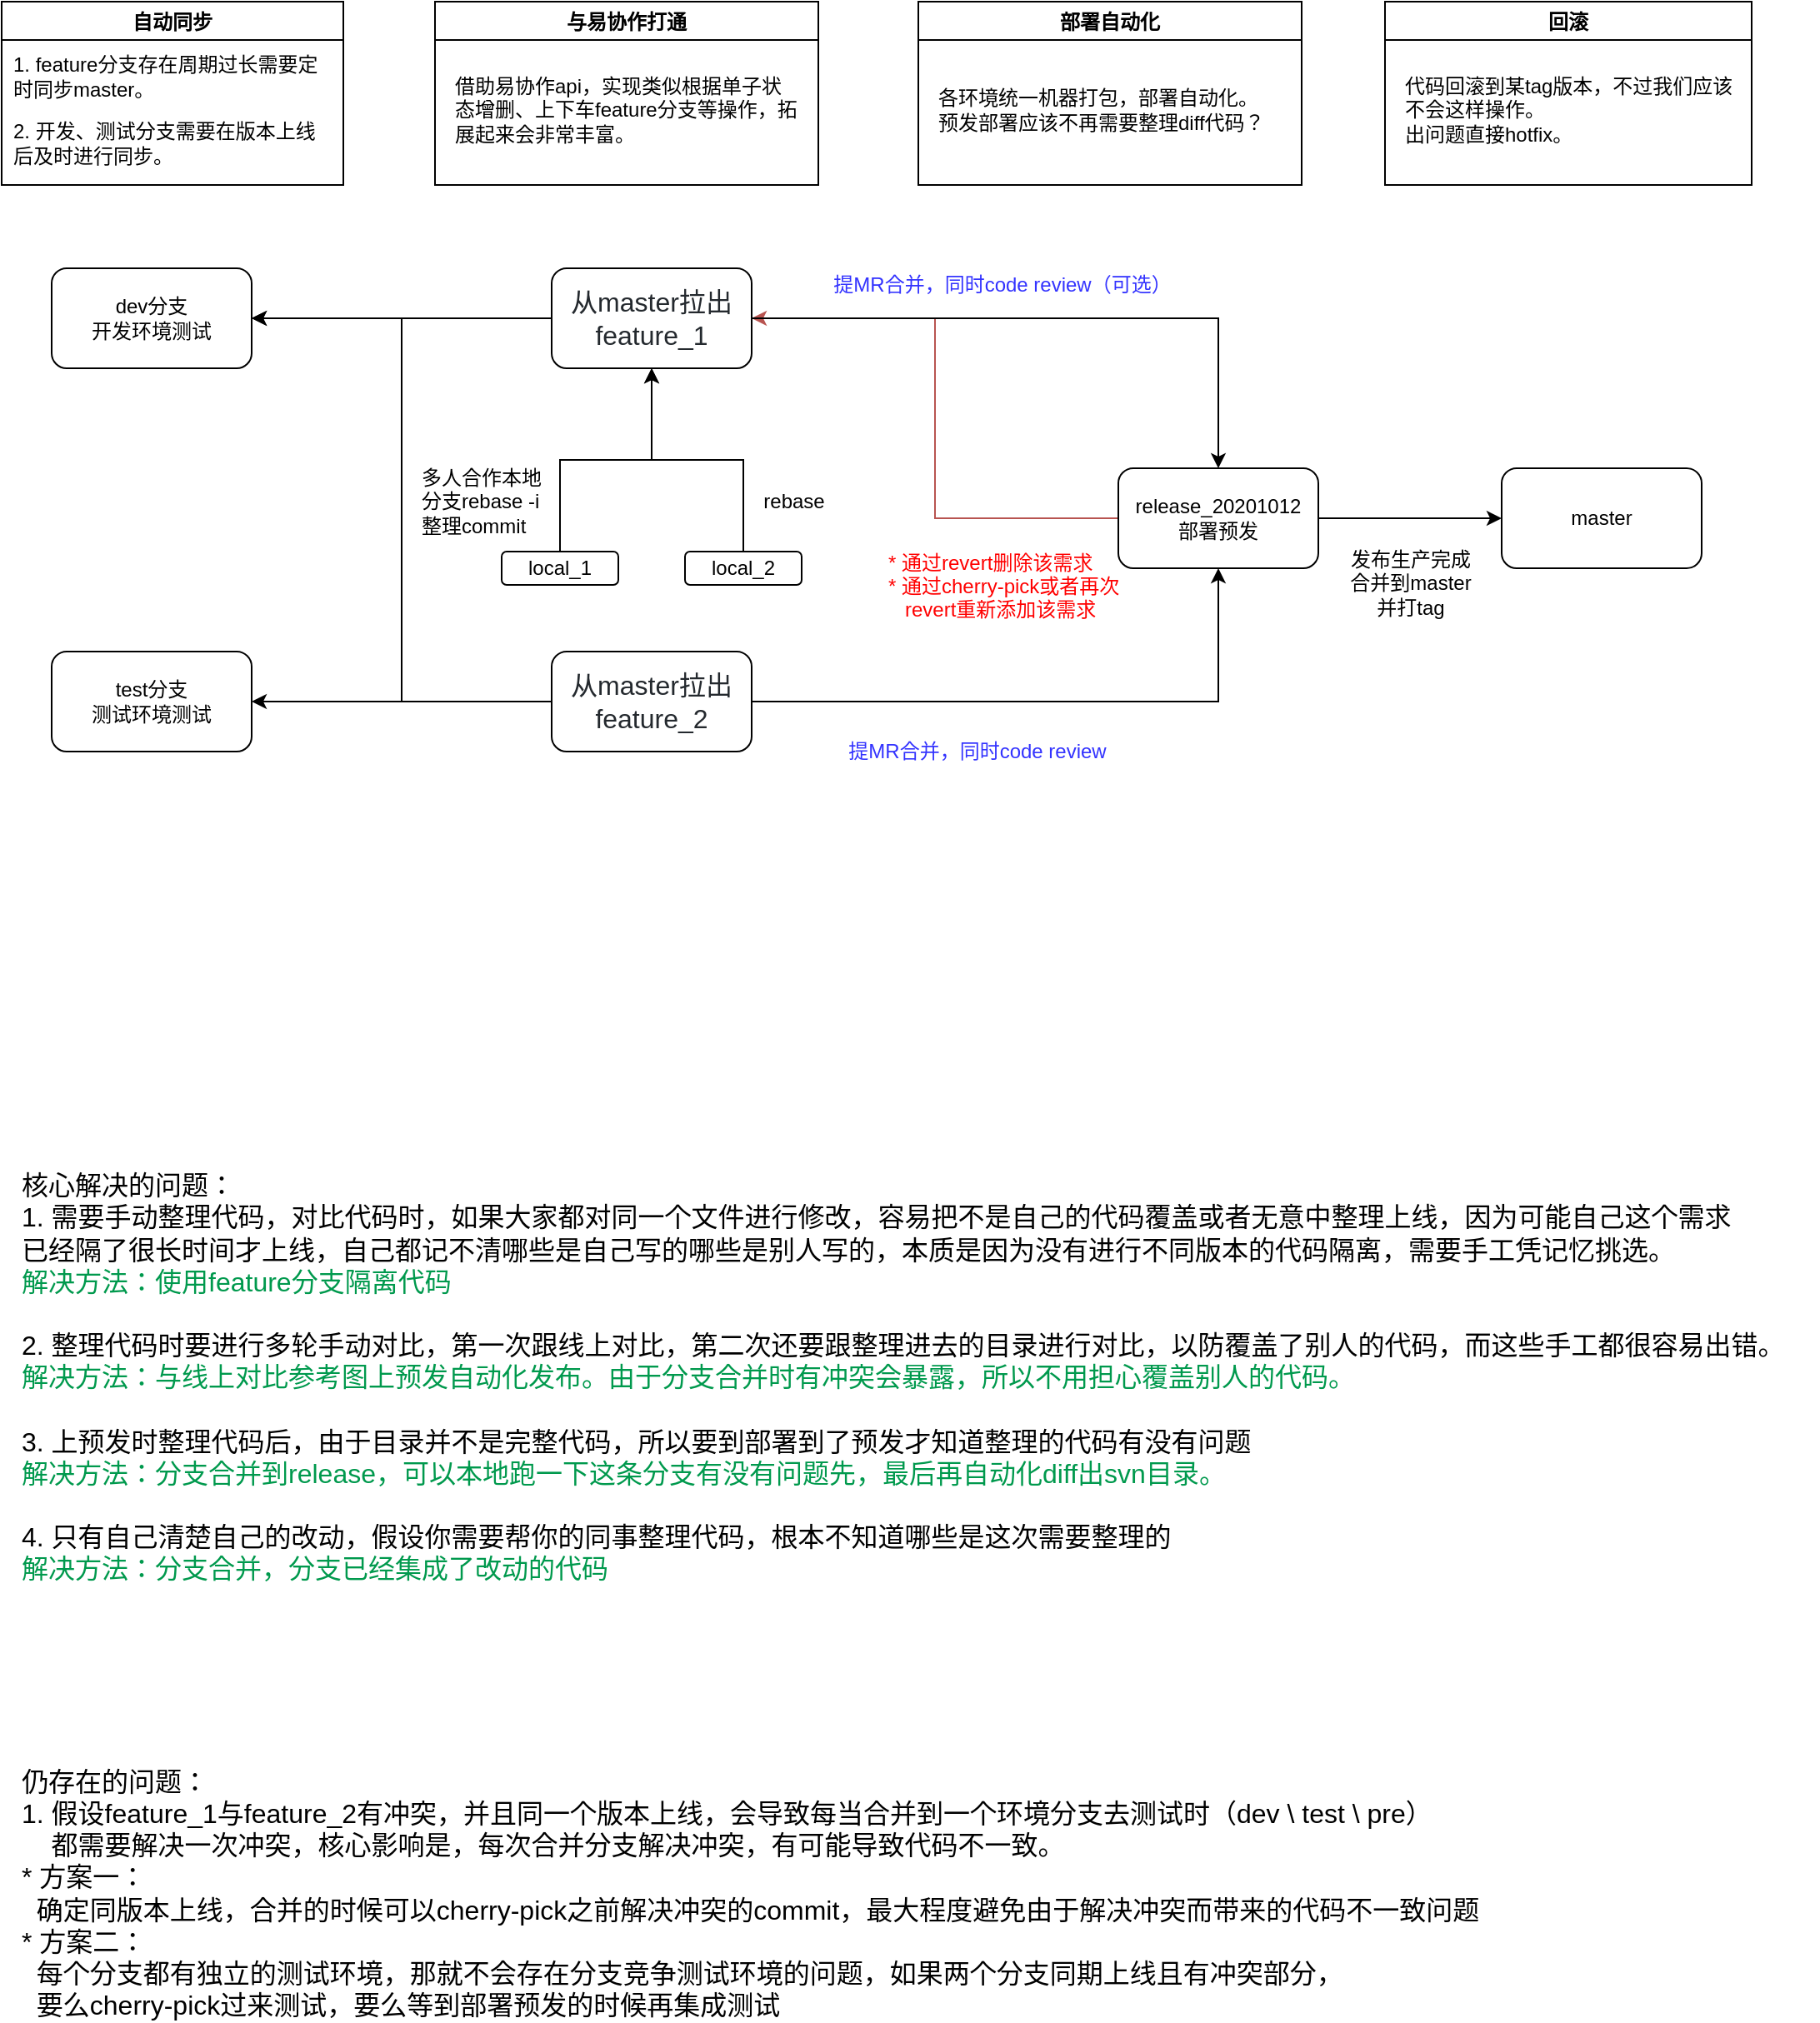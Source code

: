 <mxfile version="13.8.3" type="github">
  <diagram id="jeHmpw0TtRaYDynAjy10" name="Page-1">
    <mxGraphModel dx="1298" dy="727" grid="1" gridSize="10" guides="1" tooltips="1" connect="1" arrows="1" fold="1" page="1" pageScale="1" pageWidth="1169" pageHeight="1654" math="0" shadow="0">
      <root>
        <mxCell id="0" />
        <mxCell id="1" parent="0" />
        <mxCell id="oKsZvAFN4aBbrpxNf6T7-8" value="master" style="rounded=1;whiteSpace=wrap;html=1;" parent="1" vertex="1">
          <mxGeometry x="970" y="350" width="120" height="60" as="geometry" />
        </mxCell>
        <mxCell id="oKsZvAFN4aBbrpxNf6T7-28" style="edgeStyle=orthogonalEdgeStyle;rounded=0;orthogonalLoop=1;jettySize=auto;html=1;exitX=1;exitY=0.5;exitDx=0;exitDy=0;" parent="1" source="oKsZvAFN4aBbrpxNf6T7-9" edge="1">
          <mxGeometry relative="1" as="geometry">
            <mxPoint x="970" y="380" as="targetPoint" />
          </mxGeometry>
        </mxCell>
        <mxCell id="oKsZvAFN4aBbrpxNf6T7-30" style="edgeStyle=orthogonalEdgeStyle;rounded=0;orthogonalLoop=1;jettySize=auto;html=1;entryX=1;entryY=0.5;entryDx=0;entryDy=0;fillColor=#f8cecc;strokeColor=#b85450;" parent="1" source="oKsZvAFN4aBbrpxNf6T7-9" target="oKsZvAFN4aBbrpxNf6T7-12" edge="1">
          <mxGeometry relative="1" as="geometry" />
        </mxCell>
        <mxCell id="oKsZvAFN4aBbrpxNf6T7-9" value="release_20201012&lt;br&gt;部署预发" style="rounded=1;whiteSpace=wrap;html=1;" parent="1" vertex="1">
          <mxGeometry x="740" y="350" width="120" height="60" as="geometry" />
        </mxCell>
        <mxCell id="oKsZvAFN4aBbrpxNf6T7-10" value="test分支&lt;br&gt;测试环境测试" style="rounded=1;whiteSpace=wrap;html=1;" parent="1" vertex="1">
          <mxGeometry x="100" y="460" width="120" height="60" as="geometry" />
        </mxCell>
        <mxCell id="oKsZvAFN4aBbrpxNf6T7-11" value="dev分支&lt;br&gt;开发环境测试" style="rounded=1;whiteSpace=wrap;html=1;" parent="1" vertex="1">
          <mxGeometry x="100" y="230" width="120" height="60" as="geometry" />
        </mxCell>
        <mxCell id="oKsZvAFN4aBbrpxNf6T7-20" style="edgeStyle=orthogonalEdgeStyle;rounded=0;orthogonalLoop=1;jettySize=auto;html=1;entryX=1;entryY=0.5;entryDx=0;entryDy=0;" parent="1" source="oKsZvAFN4aBbrpxNf6T7-12" target="oKsZvAFN4aBbrpxNf6T7-11" edge="1">
          <mxGeometry relative="1" as="geometry" />
        </mxCell>
        <mxCell id="oKsZvAFN4aBbrpxNf6T7-24" style="edgeStyle=orthogonalEdgeStyle;rounded=0;orthogonalLoop=1;jettySize=auto;html=1;exitX=0;exitY=0.5;exitDx=0;exitDy=0;entryX=1;entryY=0.5;entryDx=0;entryDy=0;" parent="1" source="oKsZvAFN4aBbrpxNf6T7-12" target="oKsZvAFN4aBbrpxNf6T7-10" edge="1">
          <mxGeometry relative="1" as="geometry" />
        </mxCell>
        <mxCell id="oKsZvAFN4aBbrpxNf6T7-25" style="edgeStyle=orthogonalEdgeStyle;rounded=0;orthogonalLoop=1;jettySize=auto;html=1;exitX=1;exitY=0.5;exitDx=0;exitDy=0;entryX=0.5;entryY=0;entryDx=0;entryDy=0;" parent="1" source="oKsZvAFN4aBbrpxNf6T7-12" target="oKsZvAFN4aBbrpxNf6T7-9" edge="1">
          <mxGeometry relative="1" as="geometry">
            <Array as="points">
              <mxPoint x="800" y="260" />
            </Array>
          </mxGeometry>
        </mxCell>
        <mxCell id="oKsZvAFN4aBbrpxNf6T7-12" value="&lt;span style=&quot;color: rgb(36 , 41 , 46) ; font-family: , , &amp;#34;segoe ui&amp;#34; , &amp;#34;helvetica&amp;#34; , &amp;#34;arial&amp;#34; , sans-serif , &amp;#34;apple color emoji&amp;#34; , &amp;#34;segoe ui emoji&amp;#34; ; font-size: 16px ; text-align: left ; background-color: rgb(255 , 255 , 255)&quot;&gt;从master拉出feature_1&lt;/span&gt;" style="rounded=1;whiteSpace=wrap;html=1;" parent="1" vertex="1">
          <mxGeometry x="400" y="230" width="120" height="60" as="geometry" />
        </mxCell>
        <mxCell id="oKsZvAFN4aBbrpxNf6T7-23" style="edgeStyle=orthogonalEdgeStyle;rounded=0;orthogonalLoop=1;jettySize=auto;html=1;exitX=0;exitY=0.5;exitDx=0;exitDy=0;entryX=1;entryY=0.5;entryDx=0;entryDy=0;" parent="1" source="oKsZvAFN4aBbrpxNf6T7-13" target="oKsZvAFN4aBbrpxNf6T7-11" edge="1">
          <mxGeometry relative="1" as="geometry">
            <mxPoint x="305" y="230" as="targetPoint" />
          </mxGeometry>
        </mxCell>
        <mxCell id="oKsZvAFN4aBbrpxNf6T7-27" style="edgeStyle=orthogonalEdgeStyle;rounded=0;orthogonalLoop=1;jettySize=auto;html=1;exitX=1;exitY=0.5;exitDx=0;exitDy=0;" parent="1" source="oKsZvAFN4aBbrpxNf6T7-13" target="oKsZvAFN4aBbrpxNf6T7-9" edge="1">
          <mxGeometry relative="1" as="geometry" />
        </mxCell>
        <mxCell id="oKsZvAFN4aBbrpxNf6T7-13" value="&lt;span style=&quot;color: rgb(36 , 41 , 46) ; font-size: 16px ; text-align: left ; background-color: rgb(255 , 255 , 255)&quot;&gt;从master拉出&lt;/span&gt;&lt;span style=&quot;color: rgb(36 , 41 , 46) ; font-family: , , &amp;#34;segoe ui&amp;#34; , &amp;#34;helvetica&amp;#34; , &amp;#34;arial&amp;#34; , sans-serif , &amp;#34;apple color emoji&amp;#34; , &amp;#34;segoe ui emoji&amp;#34; ; font-size: 16px ; text-align: left ; background-color: rgb(255 , 255 , 255)&quot;&gt;feature_2&lt;/span&gt;" style="rounded=1;whiteSpace=wrap;html=1;" parent="1" vertex="1">
          <mxGeometry x="400" y="460" width="120" height="60" as="geometry" />
        </mxCell>
        <mxCell id="oKsZvAFN4aBbrpxNf6T7-16" value="" style="edgeStyle=orthogonalEdgeStyle;rounded=0;orthogonalLoop=1;jettySize=auto;html=1;" parent="1" source="oKsZvAFN4aBbrpxNf6T7-14" target="oKsZvAFN4aBbrpxNf6T7-12" edge="1">
          <mxGeometry relative="1" as="geometry" />
        </mxCell>
        <mxCell id="oKsZvAFN4aBbrpxNf6T7-14" value="local_1" style="rounded=1;whiteSpace=wrap;html=1;" parent="1" vertex="1">
          <mxGeometry x="370" y="400" width="70" height="20" as="geometry" />
        </mxCell>
        <mxCell id="oKsZvAFN4aBbrpxNf6T7-17" value="" style="edgeStyle=orthogonalEdgeStyle;rounded=0;orthogonalLoop=1;jettySize=auto;html=1;" parent="1" source="oKsZvAFN4aBbrpxNf6T7-15" target="oKsZvAFN4aBbrpxNf6T7-12" edge="1">
          <mxGeometry relative="1" as="geometry" />
        </mxCell>
        <mxCell id="oKsZvAFN4aBbrpxNf6T7-15" value="local_2" style="rounded=1;whiteSpace=wrap;html=1;" parent="1" vertex="1">
          <mxGeometry x="480" y="400" width="70" height="20" as="geometry" />
        </mxCell>
        <mxCell id="oKsZvAFN4aBbrpxNf6T7-18" value="多人合作本地&lt;br&gt;分支rebase -i&lt;br&gt;整理commit" style="text;html=1;align=left;verticalAlign=middle;resizable=0;points=[];autosize=1;" parent="1" vertex="1">
          <mxGeometry x="320" y="345" width="90" height="50" as="geometry" />
        </mxCell>
        <mxCell id="oKsZvAFN4aBbrpxNf6T7-19" value="rebase" style="text;html=1;align=center;verticalAlign=middle;resizable=0;points=[];autosize=1;" parent="1" vertex="1">
          <mxGeometry x="520" y="360" width="50" height="20" as="geometry" />
        </mxCell>
        <mxCell id="oKsZvAFN4aBbrpxNf6T7-31" value="&lt;font color=&quot;#ff0000&quot;&gt;* 通过&lt;span&gt;revert删除该需求&lt;br&gt;* 通过cherry-pick或者再次&lt;br&gt;&amp;nbsp; &amp;nbsp;revert重新添加该需求&lt;br&gt;&lt;br&gt;&lt;br&gt;&lt;/span&gt;&lt;/font&gt;" style="text;html=1;align=left;verticalAlign=middle;resizable=0;points=[];autosize=1;" parent="1" vertex="1">
          <mxGeometry x="600" y="395" width="150" height="80" as="geometry" />
        </mxCell>
        <mxCell id="oKsZvAFN4aBbrpxNf6T7-32" value="&lt;font color=&quot;#3333ff&quot;&gt;提MR合并，同时code review（可选）&lt;/font&gt;" style="text;html=1;align=center;verticalAlign=middle;resizable=0;points=[];autosize=1;" parent="1" vertex="1">
          <mxGeometry x="560" y="230" width="220" height="20" as="geometry" />
        </mxCell>
        <mxCell id="oKsZvAFN4aBbrpxNf6T7-33" value="&lt;font color=&quot;#3333ff&quot;&gt;提MR合并，同时code review&lt;/font&gt;" style="text;html=1;align=center;verticalAlign=middle;resizable=0;points=[];autosize=1;" parent="1" vertex="1">
          <mxGeometry x="570" y="510" width="170" height="20" as="geometry" />
        </mxCell>
        <mxCell id="oKsZvAFN4aBbrpxNf6T7-36" value="发布生产完成&lt;br&gt;合并到master&lt;br&gt;并打tag" style="text;html=1;align=center;verticalAlign=middle;resizable=0;points=[];autosize=1;" parent="1" vertex="1">
          <mxGeometry x="870" y="394" width="90" height="50" as="geometry" />
        </mxCell>
        <mxCell id="oKsZvAFN4aBbrpxNf6T7-41" value="&lt;font style=&quot;font-size: 16px&quot;&gt;仍存在的问题：&lt;br&gt;1. 假设feature_1与feature_2有冲突，并且同一个版本上线，会导致每当合并到一个环境分支去测试时（dev \ test \ pre）&lt;br&gt;&amp;nbsp; &amp;nbsp; 都需要解决一次冲突，核心影响是，每次合并分支解决冲突，有可能导致代码不一致。&lt;br&gt;* 方案一：&lt;br&gt;&amp;nbsp; 确定同版本上线，合并的时候可以cherry-pick之前解决冲突的commit，最大程度避免由于解决冲突而带来的代码不一致问题&lt;br&gt;* 方案二：&lt;br&gt;&amp;nbsp; 每个分支都有独立的测试环境，那就不会存在分支竞争测试环境的问题，如果两个分支同期上线且有冲突部分，&lt;br&gt;&amp;nbsp; 要么cherry-pick过来测试，要么等到部署预发的时候再集成测试&lt;/font&gt;" style="text;html=1;align=left;verticalAlign=middle;resizable=0;points=[];autosize=1;" parent="1" vertex="1">
          <mxGeometry x="80" y="1140" width="890" height="130" as="geometry" />
        </mxCell>
        <mxCell id="oKsZvAFN4aBbrpxNf6T7-42" value="&lt;font style=&quot;font-size: 16px&quot;&gt;核心解决的问题：&lt;br&gt;1.&amp;nbsp;需要手动整理代码，对比代码时，如果大家都对同一个文件进行修改，容易把不是自己的代码覆盖或者无意中整理上线，因为可能自己这个需求&lt;br&gt;已经隔了很长时间才上线，&lt;span&gt;自己都记不清哪些是自己写的哪些是别人写的，本质是因为没有进行不同版本的代码隔离，需要手工凭记忆挑选。&amp;nbsp;&lt;/span&gt;&lt;br&gt;&lt;/font&gt;&lt;div style=&quot;font-size: 16px&quot;&gt;&lt;font style=&quot;font-size: 16px&quot;&gt;&lt;font color=&quot;#00994d&quot; style=&quot;font-size: 16px&quot;&gt;解决方法：使用feature分支隔离代码&lt;/font&gt;&lt;br&gt;&lt;br&gt;&lt;/font&gt;&lt;/div&gt;&lt;div style=&quot;font-size: 16px&quot;&gt;&lt;font style=&quot;font-size: 16px&quot;&gt;2.&amp;nbsp;&lt;span&gt;整理代码时要进行多轮手动对比，第一次跟线上对比，第二次还要跟整理进去的目录进行对比，以防覆盖了别人的代码，而这些手工都很容易出错。&amp;nbsp;&lt;br&gt;&lt;/span&gt;&lt;span style=&quot;color: rgb(0 , 153 , 77)&quot;&gt;解决方法：与线上对比参考图上预发自动化发布。由于分支合并时有冲突会暴露，所以不用担心覆盖别人的代码。&lt;/span&gt;&lt;span&gt;&lt;br&gt;&lt;/span&gt;&lt;/font&gt;&lt;/div&gt;&lt;div style=&quot;font-size: 16px&quot;&gt;&lt;span style=&quot;color: rgb(0 , 153 , 77)&quot;&gt;&lt;font style=&quot;font-size: 16px&quot;&gt;&lt;br&gt;&lt;/font&gt;&lt;/span&gt;&lt;/div&gt;&lt;div style=&quot;font-size: 16px&quot;&gt;&lt;font style=&quot;font-size: 16px&quot;&gt;3.&amp;nbsp;&lt;span&gt;上预发时整理代码后，由于目录并不是完整代码，所以要到部署到了预发才知道整理的代码有没有问题&lt;/span&gt;&lt;/font&gt;&lt;/div&gt;&lt;div style=&quot;font-size: 16px&quot;&gt;&lt;font color=&quot;#00994d&quot; style=&quot;font-size: 16px&quot;&gt;&lt;span&gt;解决方法：&lt;/span&gt;&lt;span&gt;分支合并到release，可以本地跑一下这条分支有没有问题先，最后再自动化diff出svn目录。&lt;/span&gt;&lt;/font&gt;&lt;/div&gt;&lt;div style=&quot;font-size: 16px&quot;&gt;&lt;span&gt;&lt;font style=&quot;font-size: 16px&quot;&gt;&lt;br&gt;&lt;/font&gt;&lt;/span&gt;&lt;/div&gt;&lt;div style=&quot;font-size: 16px&quot;&gt;&lt;font style=&quot;font-size: 16px&quot;&gt;&lt;span&gt;4.&amp;nbsp;&lt;/span&gt;&lt;span&gt;只有自己清楚自己的改动，假设你需要帮你的同事整理代码，根本不知道哪些是这次需要整理的&amp;nbsp;&lt;/span&gt;&lt;/font&gt;&lt;/div&gt;&lt;div style=&quot;font-size: 16px&quot;&gt;&lt;font style=&quot;font-size: 16px&quot;&gt;&lt;span&gt;&lt;font color=&quot;#00994d&quot; style=&quot;font-size: 16px&quot;&gt;解决方法：分支合并，分支已经集成了改动的代码&lt;/font&gt;&lt;br&gt;&lt;/span&gt;&lt;span&gt;&amp;nbsp;&lt;/span&gt;&lt;/font&gt;&lt;/div&gt;" style="text;html=1;align=left;verticalAlign=middle;resizable=0;points=[];autosize=1;" parent="1" vertex="1">
          <mxGeometry x="80" y="805" width="1080" height="200" as="geometry" />
        </mxCell>
        <mxCell id="3LTDyEU9GOF3wHU3nfaB-1" value="自动同步" style="swimlane;" vertex="1" parent="1">
          <mxGeometry x="70" y="70" width="205" height="110" as="geometry" />
        </mxCell>
        <mxCell id="3LTDyEU9GOF3wHU3nfaB-2" value="1. feature分支存在周期过长需要定&lt;br&gt;时同步master。" style="text;html=1;align=left;verticalAlign=middle;resizable=0;points=[];autosize=1;" vertex="1" parent="3LTDyEU9GOF3wHU3nfaB-1">
          <mxGeometry x="5" y="30" width="200" height="30" as="geometry" />
        </mxCell>
        <mxCell id="3LTDyEU9GOF3wHU3nfaB-4" value="2. 开发、测试分支需要在版本上线&lt;br&gt;后及时进行同步。" style="text;html=1;align=left;verticalAlign=middle;resizable=0;points=[];autosize=1;" vertex="1" parent="3LTDyEU9GOF3wHU3nfaB-1">
          <mxGeometry x="5" y="70" width="200" height="30" as="geometry" />
        </mxCell>
        <mxCell id="3LTDyEU9GOF3wHU3nfaB-5" value="部署自动化" style="swimlane;" vertex="1" parent="1">
          <mxGeometry x="620" y="70" width="230" height="110" as="geometry" />
        </mxCell>
        <mxCell id="3LTDyEU9GOF3wHU3nfaB-6" value="各环境统一机器打包，部署自动化。&lt;br&gt;预发部署应该不再需要整理diff代码？" style="text;html=1;align=left;verticalAlign=middle;resizable=0;points=[];autosize=1;" vertex="1" parent="3LTDyEU9GOF3wHU3nfaB-5">
          <mxGeometry x="10" y="50" width="210" height="30" as="geometry" />
        </mxCell>
        <mxCell id="3LTDyEU9GOF3wHU3nfaB-8" value="回滚" style="swimlane;" vertex="1" parent="1">
          <mxGeometry x="900" y="70" width="220" height="110" as="geometry" />
        </mxCell>
        <mxCell id="3LTDyEU9GOF3wHU3nfaB-9" value="代码回滚到某tag版本，不过我们应该&lt;br&gt;不会这样操作。&lt;br&gt;出问题直接hotfix。" style="text;html=1;align=left;verticalAlign=middle;resizable=0;points=[];autosize=1;" vertex="1" parent="3LTDyEU9GOF3wHU3nfaB-8">
          <mxGeometry x="10" y="40" width="210" height="50" as="geometry" />
        </mxCell>
        <mxCell id="3LTDyEU9GOF3wHU3nfaB-10" value="与易协作打通" style="swimlane;" vertex="1" parent="1">
          <mxGeometry x="330" y="70" width="230" height="110" as="geometry" />
        </mxCell>
        <mxCell id="3LTDyEU9GOF3wHU3nfaB-11" value="借助易协作api，实现类似根据单子状&lt;br&gt;态增删、上下车feature分支等操作，拓&lt;br&gt;展起来会非常丰富。" style="text;html=1;align=left;verticalAlign=middle;resizable=0;points=[];autosize=1;" vertex="1" parent="3LTDyEU9GOF3wHU3nfaB-10">
          <mxGeometry x="10" y="40" width="220" height="50" as="geometry" />
        </mxCell>
      </root>
    </mxGraphModel>
  </diagram>
</mxfile>
